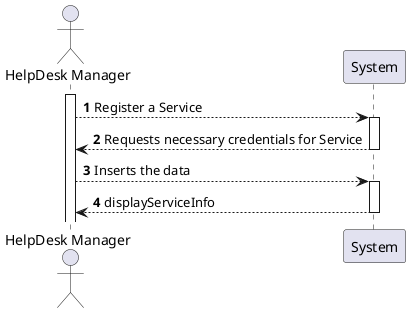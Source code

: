 @startuml
autonumber

actor "HelpDesk Manager" as HDM
participant "System" as UI

activate HDM
HDM --> UI : Register a Service
activate UI
    UI --> HDM : Requests necessary credentials for Service
deactivate UI
HDM --> UI : Inserts the data
activate UI
UI --> HDM : displayServiceInfo
deactivate UI

@enduml